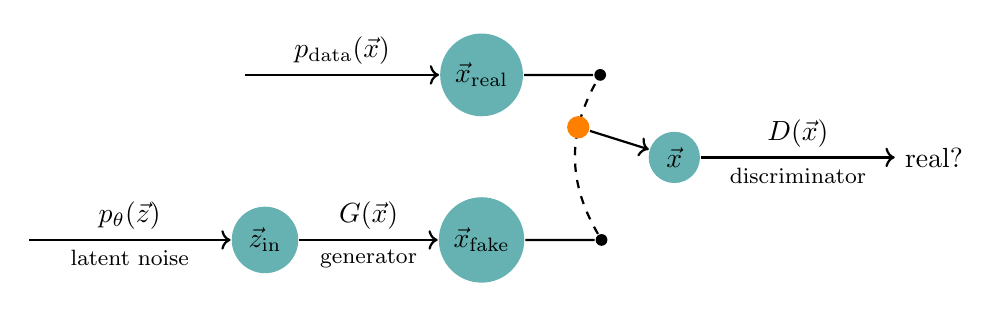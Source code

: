 \begin{tikzpicture}
  [   ->, thick,
    node/.style={circle, fill=teal!60},
    label/.style={below, font=\footnotesize},
  ]

  \node[node] (zin) {$\vec z_\text{in}$};
  \node[node, right=5em of zin] (fake) {$\vec x_\text{fake}$};
  \draw (zin) -- node[above] {$G(\vec x)$} node[label] {generator} (fake);

  \draw[<-] (zin) -- node[above] {$p_\theta(\vec z)$} node[label] {latent noise} ++(-3,0);
  \node[node, above=of fake] (real) {$\vec x_\text{real}$};
  \draw[<-] (real) -- node[above] {$p_\text{data}(\vec x)$} ++(-3,0);
  \node[node, right=6em of fake] (D) at ($(fake)!0.5!(real)$) {$\vec x$};
  \node[right=7em of D] (out) {real?};
  \draw (D) -- node[above] {$D(\vec x)$} node[label] {discriminator} (out);

  \coordinate[right=2.5em of fake, circle, fill, inner sep=0.15em] (pt1);
  \coordinate[right=2.5em of real, circle, fill, inner sep=0.15em] (pt2);

  \draw[-, dashed] (pt1) edge[bend left] coordinate[circle, fill=orange, inner sep=1mm, pos=0.7] (pt3) (pt2);
  \draw (fake) -- (pt1) (real) -- (pt2) (pt3) -- (D);
\end{tikzpicture}